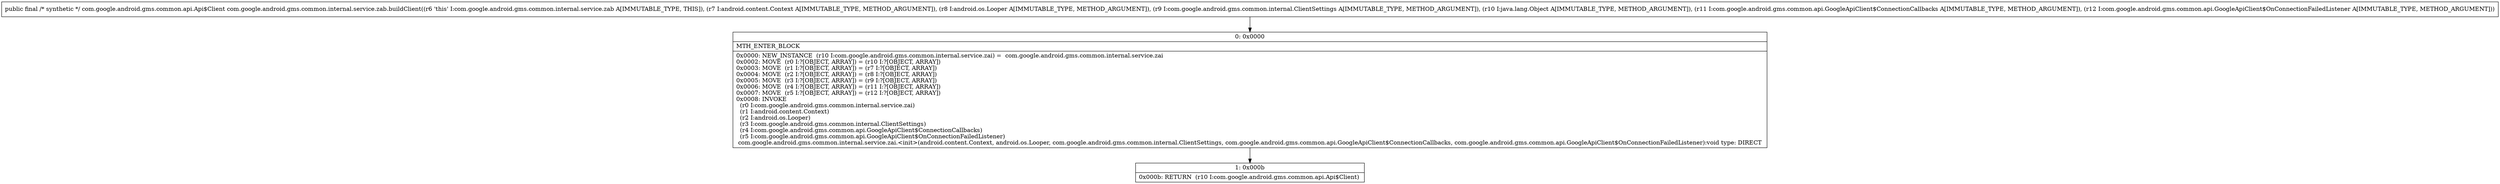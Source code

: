 digraph "CFG forcom.google.android.gms.common.internal.service.zab.buildClient(Landroid\/content\/Context;Landroid\/os\/Looper;Lcom\/google\/android\/gms\/common\/internal\/ClientSettings;Ljava\/lang\/Object;Lcom\/google\/android\/gms\/common\/api\/GoogleApiClient$ConnectionCallbacks;Lcom\/google\/android\/gms\/common\/api\/GoogleApiClient$OnConnectionFailedListener;)Lcom\/google\/android\/gms\/common\/api\/Api$Client;" {
Node_0 [shape=record,label="{0\:\ 0x0000|MTH_ENTER_BLOCK\l|0x0000: NEW_INSTANCE  (r10 I:com.google.android.gms.common.internal.service.zai) =  com.google.android.gms.common.internal.service.zai \l0x0002: MOVE  (r0 I:?[OBJECT, ARRAY]) = (r10 I:?[OBJECT, ARRAY]) \l0x0003: MOVE  (r1 I:?[OBJECT, ARRAY]) = (r7 I:?[OBJECT, ARRAY]) \l0x0004: MOVE  (r2 I:?[OBJECT, ARRAY]) = (r8 I:?[OBJECT, ARRAY]) \l0x0005: MOVE  (r3 I:?[OBJECT, ARRAY]) = (r9 I:?[OBJECT, ARRAY]) \l0x0006: MOVE  (r4 I:?[OBJECT, ARRAY]) = (r11 I:?[OBJECT, ARRAY]) \l0x0007: MOVE  (r5 I:?[OBJECT, ARRAY]) = (r12 I:?[OBJECT, ARRAY]) \l0x0008: INVOKE  \l  (r0 I:com.google.android.gms.common.internal.service.zai)\l  (r1 I:android.content.Context)\l  (r2 I:android.os.Looper)\l  (r3 I:com.google.android.gms.common.internal.ClientSettings)\l  (r4 I:com.google.android.gms.common.api.GoogleApiClient$ConnectionCallbacks)\l  (r5 I:com.google.android.gms.common.api.GoogleApiClient$OnConnectionFailedListener)\l com.google.android.gms.common.internal.service.zai.\<init\>(android.content.Context, android.os.Looper, com.google.android.gms.common.internal.ClientSettings, com.google.android.gms.common.api.GoogleApiClient$ConnectionCallbacks, com.google.android.gms.common.api.GoogleApiClient$OnConnectionFailedListener):void type: DIRECT \l}"];
Node_1 [shape=record,label="{1\:\ 0x000b|0x000b: RETURN  (r10 I:com.google.android.gms.common.api.Api$Client) \l}"];
MethodNode[shape=record,label="{public final \/* synthetic *\/ com.google.android.gms.common.api.Api$Client com.google.android.gms.common.internal.service.zab.buildClient((r6 'this' I:com.google.android.gms.common.internal.service.zab A[IMMUTABLE_TYPE, THIS]), (r7 I:android.content.Context A[IMMUTABLE_TYPE, METHOD_ARGUMENT]), (r8 I:android.os.Looper A[IMMUTABLE_TYPE, METHOD_ARGUMENT]), (r9 I:com.google.android.gms.common.internal.ClientSettings A[IMMUTABLE_TYPE, METHOD_ARGUMENT]), (r10 I:java.lang.Object A[IMMUTABLE_TYPE, METHOD_ARGUMENT]), (r11 I:com.google.android.gms.common.api.GoogleApiClient$ConnectionCallbacks A[IMMUTABLE_TYPE, METHOD_ARGUMENT]), (r12 I:com.google.android.gms.common.api.GoogleApiClient$OnConnectionFailedListener A[IMMUTABLE_TYPE, METHOD_ARGUMENT])) }"];
MethodNode -> Node_0;
Node_0 -> Node_1;
}

